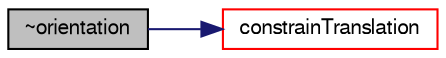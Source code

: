 digraph "~orientation"
{
  bgcolor="transparent";
  edge [fontname="FreeSans",fontsize="10",labelfontname="FreeSans",labelfontsize="10"];
  node [fontname="FreeSans",fontsize="10",shape=record];
  rankdir="LR";
  Node3 [label="~orientation",height=0.2,width=0.4,color="black", fillcolor="grey75", style="filled", fontcolor="black"];
  Node3 -> Node4 [color="midnightblue",fontsize="10",style="solid",fontname="FreeSans"];
  Node4 [label="constrainTranslation",height=0.2,width=0.4,color="red",URL="$a29486.html#a9221de3c2d648e898a823a0d45beaf4f",tooltip="Apply and accumulate translational constraints. "];
}
